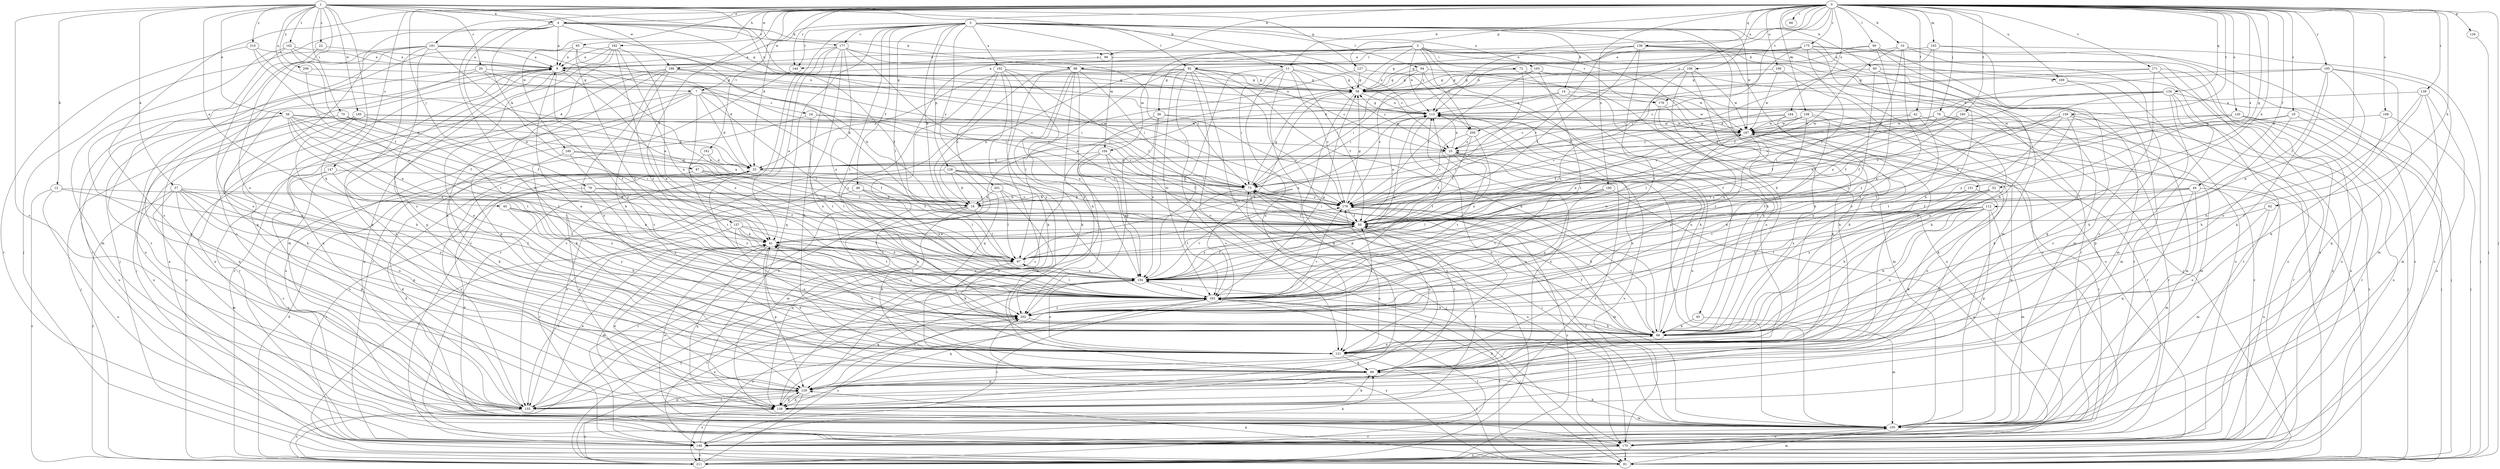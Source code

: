 strict digraph  {
0;
1;
2;
3;
4;
7;
8;
10;
11;
12;
14;
16;
19;
20;
22;
24;
25;
33;
37;
39;
40;
41;
42;
44;
45;
48;
50;
52;
56;
58;
60;
62;
65;
66;
68;
70;
72;
73;
76;
79;
81;
86;
87;
88;
89;
90;
92;
94;
97;
103;
104;
105;
106;
108;
112;
113;
120;
121;
126;
127;
128;
129;
134;
136;
138;
139;
144;
146;
147;
151;
155;
157;
159;
160;
161;
162;
163;
164;
166;
168;
169;
170;
171;
175;
176;
177;
178;
180;
181;
182;
185;
186;
187;
190;
192;
193;
194;
195;
200;
201;
202;
209;
210;
211;
0 -> 4  [label=a];
0 -> 10  [label=b];
0 -> 11  [label=b];
0 -> 19  [label=c];
0 -> 33  [label=d];
0 -> 42  [label=f];
0 -> 44  [label=f];
0 -> 52  [label=g];
0 -> 60  [label=h];
0 -> 62  [label=h];
0 -> 65  [label=h];
0 -> 66  [label=h];
0 -> 68  [label=i];
0 -> 76  [label=j];
0 -> 79  [label=j];
0 -> 81  [label=j];
0 -> 86  [label=k];
0 -> 90  [label=l];
0 -> 103  [label=m];
0 -> 106  [label=n];
0 -> 108  [label=n];
0 -> 112  [label=n];
0 -> 113  [label=n];
0 -> 120  [label=o];
0 -> 126  [label=p];
0 -> 127  [label=p];
0 -> 134  [label=q];
0 -> 136  [label=q];
0 -> 139  [label=r];
0 -> 144  [label=r];
0 -> 147  [label=s];
0 -> 151  [label=s];
0 -> 155  [label=s];
0 -> 157  [label=t];
0 -> 159  [label=t];
0 -> 160  [label=t];
0 -> 161  [label=t];
0 -> 164  [label=u];
0 -> 166  [label=u];
0 -> 168  [label=u];
0 -> 169  [label=u];
0 -> 171  [label=v];
0 -> 175  [label=v];
0 -> 176  [label=v];
0 -> 180  [label=w];
0 -> 181  [label=w];
0 -> 182  [label=w];
0 -> 190  [label=x];
0 -> 195  [label=y];
0 -> 200  [label=y];
1 -> 4  [label=a];
1 -> 7  [label=a];
1 -> 11  [label=b];
1 -> 12  [label=b];
1 -> 20  [label=c];
1 -> 22  [label=c];
1 -> 37  [label=e];
1 -> 39  [label=e];
1 -> 40  [label=e];
1 -> 66  [label=h];
1 -> 70  [label=i];
1 -> 113  [label=n];
1 -> 121  [label=o];
1 -> 127  [label=p];
1 -> 155  [label=s];
1 -> 162  [label=t];
1 -> 176  [label=v];
1 -> 185  [label=w];
1 -> 186  [label=w];
1 -> 209  [label=z];
1 -> 210  [label=z];
2 -> 7  [label=a];
2 -> 41  [label=e];
2 -> 45  [label=f];
2 -> 56  [label=g];
2 -> 72  [label=i];
2 -> 92  [label=l];
2 -> 104  [label=m];
2 -> 113  [label=n];
2 -> 121  [label=o];
2 -> 144  [label=r];
2 -> 169  [label=u];
2 -> 170  [label=u];
2 -> 176  [label=v];
2 -> 200  [label=y];
3 -> 14  [label=b];
3 -> 16  [label=b];
3 -> 48  [label=f];
3 -> 66  [label=h];
3 -> 92  [label=l];
3 -> 94  [label=l];
3 -> 97  [label=l];
3 -> 104  [label=m];
3 -> 105  [label=m];
3 -> 128  [label=p];
3 -> 129  [label=p];
3 -> 138  [label=q];
3 -> 144  [label=r];
3 -> 146  [label=r];
3 -> 163  [label=t];
3 -> 177  [label=v];
3 -> 186  [label=w];
3 -> 187  [label=w];
3 -> 192  [label=x];
3 -> 193  [label=x];
3 -> 200  [label=y];
3 -> 201  [label=y];
4 -> 8  [label=a];
4 -> 41  [label=e];
4 -> 58  [label=g];
4 -> 66  [label=h];
4 -> 81  [label=j];
4 -> 86  [label=k];
4 -> 87  [label=k];
4 -> 88  [label=k];
4 -> 138  [label=q];
4 -> 177  [label=v];
4 -> 178  [label=v];
7 -> 24  [label=c];
7 -> 33  [label=d];
7 -> 73  [label=i];
7 -> 97  [label=l];
7 -> 146  [label=r];
7 -> 170  [label=u];
7 -> 194  [label=x];
7 -> 211  [label=z];
8 -> 58  [label=g];
8 -> 81  [label=j];
8 -> 121  [label=o];
8 -> 194  [label=x];
8 -> 202  [label=y];
10 -> 50  [label=f];
10 -> 88  [label=k];
10 -> 155  [label=s];
10 -> 163  [label=t];
10 -> 194  [label=x];
10 -> 211  [label=z];
11 -> 25  [label=c];
11 -> 50  [label=f];
11 -> 58  [label=g];
11 -> 73  [label=i];
11 -> 121  [label=o];
11 -> 138  [label=q];
11 -> 178  [label=v];
11 -> 194  [label=x];
12 -> 16  [label=b];
12 -> 163  [label=t];
12 -> 170  [label=u];
12 -> 211  [label=z];
14 -> 66  [label=h];
14 -> 73  [label=i];
14 -> 113  [label=n];
14 -> 211  [label=z];
16 -> 50  [label=f];
16 -> 89  [label=k];
16 -> 97  [label=l];
16 -> 138  [label=q];
16 -> 146  [label=r];
19 -> 66  [label=h];
19 -> 81  [label=j];
19 -> 178  [label=v];
19 -> 187  [label=w];
20 -> 58  [label=g];
20 -> 73  [label=i];
20 -> 121  [label=o];
20 -> 155  [label=s];
20 -> 178  [label=v];
22 -> 8  [label=a];
22 -> 121  [label=o];
24 -> 89  [label=k];
24 -> 163  [label=t];
24 -> 178  [label=v];
24 -> 187  [label=w];
25 -> 33  [label=d];
25 -> 50  [label=f];
25 -> 113  [label=n];
25 -> 146  [label=r];
25 -> 163  [label=t];
25 -> 170  [label=u];
33 -> 73  [label=i];
33 -> 138  [label=q];
33 -> 155  [label=s];
33 -> 202  [label=y];
37 -> 105  [label=m];
37 -> 121  [label=o];
37 -> 129  [label=p];
37 -> 155  [label=s];
37 -> 178  [label=v];
37 -> 194  [label=x];
37 -> 202  [label=y];
37 -> 211  [label=z];
39 -> 33  [label=d];
39 -> 41  [label=e];
39 -> 50  [label=f];
39 -> 97  [label=l];
39 -> 138  [label=q];
39 -> 163  [label=t];
39 -> 170  [label=u];
39 -> 187  [label=w];
39 -> 194  [label=x];
40 -> 41  [label=e];
40 -> 50  [label=f];
40 -> 66  [label=h];
40 -> 202  [label=y];
41 -> 97  [label=l];
41 -> 105  [label=m];
41 -> 129  [label=p];
41 -> 138  [label=q];
41 -> 155  [label=s];
41 -> 163  [label=t];
42 -> 66  [label=h];
42 -> 178  [label=v];
42 -> 187  [label=w];
42 -> 202  [label=y];
44 -> 16  [label=b];
44 -> 50  [label=f];
44 -> 105  [label=m];
44 -> 138  [label=q];
44 -> 170  [label=u];
44 -> 178  [label=v];
45 -> 66  [label=h];
45 -> 105  [label=m];
48 -> 97  [label=l];
48 -> 146  [label=r];
48 -> 178  [label=v];
48 -> 194  [label=x];
50 -> 41  [label=e];
50 -> 73  [label=i];
50 -> 113  [label=n];
50 -> 121  [label=o];
50 -> 194  [label=x];
52 -> 16  [label=b];
52 -> 50  [label=f];
52 -> 66  [label=h];
52 -> 129  [label=p];
52 -> 202  [label=y];
56 -> 155  [label=s];
56 -> 178  [label=v];
56 -> 187  [label=w];
56 -> 194  [label=x];
56 -> 202  [label=y];
58 -> 113  [label=n];
58 -> 129  [label=p];
58 -> 163  [label=t];
58 -> 187  [label=w];
60 -> 58  [label=g];
60 -> 105  [label=m];
60 -> 163  [label=t];
60 -> 211  [label=z];
62 -> 50  [label=f];
62 -> 105  [label=m];
62 -> 121  [label=o];
65 -> 8  [label=a];
65 -> 33  [label=d];
65 -> 50  [label=f];
65 -> 81  [label=j];
65 -> 163  [label=t];
66 -> 8  [label=a];
66 -> 50  [label=f];
66 -> 73  [label=i];
66 -> 113  [label=n];
66 -> 121  [label=o];
66 -> 178  [label=v];
66 -> 194  [label=x];
70 -> 81  [label=j];
70 -> 163  [label=t];
70 -> 178  [label=v];
70 -> 187  [label=w];
72 -> 58  [label=g];
72 -> 81  [label=j];
72 -> 97  [label=l];
72 -> 170  [label=u];
73 -> 58  [label=g];
73 -> 66  [label=h];
73 -> 163  [label=t];
73 -> 170  [label=u];
73 -> 178  [label=v];
76 -> 33  [label=d];
76 -> 50  [label=f];
76 -> 73  [label=i];
76 -> 105  [label=m];
76 -> 146  [label=r];
76 -> 187  [label=w];
79 -> 16  [label=b];
79 -> 50  [label=f];
79 -> 146  [label=r];
79 -> 202  [label=y];
81 -> 105  [label=m];
81 -> 129  [label=p];
81 -> 163  [label=t];
81 -> 202  [label=y];
86 -> 113  [label=n];
86 -> 202  [label=y];
87 -> 50  [label=f];
87 -> 73  [label=i];
87 -> 97  [label=l];
87 -> 170  [label=u];
88 -> 16  [label=b];
88 -> 58  [label=g];
88 -> 66  [label=h];
88 -> 73  [label=i];
88 -> 89  [label=k];
88 -> 113  [label=n];
88 -> 194  [label=x];
88 -> 202  [label=y];
88 -> 211  [label=z];
89 -> 41  [label=e];
89 -> 66  [label=h];
89 -> 113  [label=n];
89 -> 129  [label=p];
89 -> 178  [label=v];
90 -> 8  [label=a];
90 -> 58  [label=g];
90 -> 66  [label=h];
90 -> 138  [label=q];
90 -> 202  [label=y];
92 -> 16  [label=b];
92 -> 25  [label=c];
92 -> 33  [label=d];
92 -> 58  [label=g];
92 -> 66  [label=h];
92 -> 97  [label=l];
92 -> 121  [label=o];
92 -> 155  [label=s];
92 -> 163  [label=t];
92 -> 170  [label=u];
92 -> 211  [label=z];
94 -> 58  [label=g];
94 -> 66  [label=h];
94 -> 73  [label=i];
94 -> 89  [label=k];
94 -> 178  [label=v];
97 -> 8  [label=a];
97 -> 66  [label=h];
97 -> 113  [label=n];
97 -> 194  [label=x];
103 -> 8  [label=a];
103 -> 50  [label=f];
103 -> 73  [label=i];
103 -> 81  [label=j];
103 -> 202  [label=y];
104 -> 33  [label=d];
104 -> 50  [label=f];
104 -> 81  [label=j];
104 -> 129  [label=p];
104 -> 170  [label=u];
104 -> 194  [label=x];
105 -> 25  [label=c];
105 -> 33  [label=d];
105 -> 41  [label=e];
105 -> 50  [label=f];
105 -> 73  [label=i];
105 -> 89  [label=k];
105 -> 113  [label=n];
105 -> 146  [label=r];
105 -> 170  [label=u];
105 -> 187  [label=w];
106 -> 58  [label=g];
106 -> 66  [label=h];
106 -> 187  [label=w];
106 -> 194  [label=x];
106 -> 202  [label=y];
108 -> 97  [label=l];
108 -> 146  [label=r];
108 -> 163  [label=t];
108 -> 178  [label=v];
108 -> 187  [label=w];
108 -> 194  [label=x];
112 -> 41  [label=e];
112 -> 50  [label=f];
112 -> 66  [label=h];
112 -> 89  [label=k];
112 -> 97  [label=l];
112 -> 105  [label=m];
112 -> 121  [label=o];
112 -> 129  [label=p];
112 -> 163  [label=t];
112 -> 194  [label=x];
113 -> 58  [label=g];
113 -> 66  [label=h];
113 -> 163  [label=t];
113 -> 187  [label=w];
120 -> 50  [label=f];
120 -> 81  [label=j];
120 -> 146  [label=r];
120 -> 170  [label=u];
120 -> 187  [label=w];
120 -> 194  [label=x];
121 -> 41  [label=e];
121 -> 81  [label=j];
121 -> 89  [label=k];
126 -> 81  [label=j];
127 -> 58  [label=g];
127 -> 155  [label=s];
127 -> 187  [label=w];
128 -> 16  [label=b];
128 -> 73  [label=i];
128 -> 105  [label=m];
128 -> 155  [label=s];
128 -> 163  [label=t];
128 -> 178  [label=v];
129 -> 8  [label=a];
129 -> 113  [label=n];
129 -> 138  [label=q];
129 -> 155  [label=s];
129 -> 163  [label=t];
129 -> 211  [label=z];
134 -> 41  [label=e];
134 -> 81  [label=j];
134 -> 105  [label=m];
134 -> 113  [label=n];
134 -> 129  [label=p];
134 -> 163  [label=t];
134 -> 170  [label=u];
134 -> 178  [label=v];
136 -> 8  [label=a];
136 -> 50  [label=f];
136 -> 58  [label=g];
136 -> 105  [label=m];
136 -> 146  [label=r];
136 -> 163  [label=t];
136 -> 178  [label=v];
136 -> 211  [label=z];
138 -> 41  [label=e];
138 -> 50  [label=f];
138 -> 73  [label=i];
138 -> 89  [label=k];
138 -> 105  [label=m];
138 -> 129  [label=p];
138 -> 211  [label=z];
139 -> 66  [label=h];
139 -> 89  [label=k];
139 -> 105  [label=m];
139 -> 113  [label=n];
139 -> 170  [label=u];
144 -> 146  [label=r];
146 -> 8  [label=a];
146 -> 89  [label=k];
146 -> 202  [label=y];
146 -> 211  [label=z];
147 -> 73  [label=i];
147 -> 129  [label=p];
147 -> 155  [label=s];
147 -> 202  [label=y];
151 -> 121  [label=o];
151 -> 178  [label=v];
151 -> 202  [label=y];
155 -> 8  [label=a];
155 -> 33  [label=d];
155 -> 41  [label=e];
155 -> 113  [label=n];
155 -> 129  [label=p];
155 -> 202  [label=y];
155 -> 211  [label=z];
157 -> 41  [label=e];
157 -> 81  [label=j];
157 -> 97  [label=l];
157 -> 121  [label=o];
157 -> 163  [label=t];
157 -> 194  [label=x];
159 -> 41  [label=e];
159 -> 50  [label=f];
159 -> 89  [label=k];
159 -> 105  [label=m];
159 -> 163  [label=t];
159 -> 187  [label=w];
159 -> 211  [label=z];
160 -> 50  [label=f];
160 -> 146  [label=r];
160 -> 178  [label=v];
160 -> 187  [label=w];
161 -> 33  [label=d];
161 -> 50  [label=f];
161 -> 163  [label=t];
162 -> 8  [label=a];
162 -> 50  [label=f];
162 -> 105  [label=m];
162 -> 113  [label=n];
162 -> 138  [label=q];
163 -> 58  [label=g];
163 -> 81  [label=j];
163 -> 97  [label=l];
163 -> 138  [label=q];
163 -> 146  [label=r];
163 -> 202  [label=y];
164 -> 25  [label=c];
164 -> 33  [label=d];
164 -> 66  [label=h];
164 -> 81  [label=j];
164 -> 187  [label=w];
166 -> 58  [label=g];
166 -> 121  [label=o];
166 -> 187  [label=w];
168 -> 66  [label=h];
168 -> 81  [label=j];
168 -> 187  [label=w];
169 -> 146  [label=r];
169 -> 170  [label=u];
170 -> 8  [label=a];
170 -> 33  [label=d];
170 -> 81  [label=j];
170 -> 211  [label=z];
171 -> 25  [label=c];
171 -> 58  [label=g];
171 -> 146  [label=r];
171 -> 155  [label=s];
171 -> 170  [label=u];
175 -> 8  [label=a];
175 -> 33  [label=d];
175 -> 66  [label=h];
175 -> 73  [label=i];
175 -> 97  [label=l];
175 -> 113  [label=n];
175 -> 170  [label=u];
175 -> 211  [label=z];
176 -> 89  [label=k];
176 -> 105  [label=m];
176 -> 121  [label=o];
177 -> 8  [label=a];
177 -> 25  [label=c];
177 -> 41  [label=e];
177 -> 50  [label=f];
177 -> 73  [label=i];
177 -> 89  [label=k];
177 -> 121  [label=o];
177 -> 146  [label=r];
177 -> 194  [label=x];
178 -> 50  [label=f];
178 -> 58  [label=g];
178 -> 105  [label=m];
178 -> 211  [label=z];
180 -> 33  [label=d];
180 -> 89  [label=k];
180 -> 97  [label=l];
180 -> 163  [label=t];
181 -> 8  [label=a];
181 -> 16  [label=b];
181 -> 50  [label=f];
181 -> 121  [label=o];
181 -> 129  [label=p];
181 -> 146  [label=r];
181 -> 155  [label=s];
181 -> 163  [label=t];
181 -> 170  [label=u];
182 -> 8  [label=a];
182 -> 41  [label=e];
182 -> 89  [label=k];
182 -> 105  [label=m];
182 -> 129  [label=p];
182 -> 163  [label=t];
182 -> 194  [label=x];
185 -> 25  [label=c];
185 -> 50  [label=f];
185 -> 66  [label=h];
185 -> 89  [label=k];
185 -> 170  [label=u];
185 -> 187  [label=w];
186 -> 16  [label=b];
186 -> 58  [label=g];
186 -> 66  [label=h];
186 -> 121  [label=o];
186 -> 129  [label=p];
186 -> 170  [label=u];
186 -> 178  [label=v];
186 -> 211  [label=z];
187 -> 25  [label=c];
187 -> 41  [label=e];
187 -> 50  [label=f];
187 -> 89  [label=k];
187 -> 146  [label=r];
187 -> 202  [label=y];
190 -> 16  [label=b];
190 -> 97  [label=l];
190 -> 163  [label=t];
190 -> 170  [label=u];
190 -> 202  [label=y];
192 -> 50  [label=f];
192 -> 58  [label=g];
192 -> 89  [label=k];
192 -> 138  [label=q];
192 -> 194  [label=x];
192 -> 202  [label=y];
192 -> 211  [label=z];
193 -> 58  [label=g];
193 -> 73  [label=i];
193 -> 81  [label=j];
193 -> 163  [label=t];
193 -> 170  [label=u];
193 -> 178  [label=v];
194 -> 41  [label=e];
194 -> 50  [label=f];
194 -> 113  [label=n];
194 -> 121  [label=o];
194 -> 138  [label=q];
194 -> 146  [label=r];
194 -> 163  [label=t];
194 -> 178  [label=v];
194 -> 187  [label=w];
195 -> 33  [label=d];
195 -> 50  [label=f];
195 -> 58  [label=g];
195 -> 89  [label=k];
195 -> 105  [label=m];
195 -> 121  [label=o];
195 -> 138  [label=q];
200 -> 25  [label=c];
200 -> 50  [label=f];
200 -> 178  [label=v];
200 -> 194  [label=x];
201 -> 16  [label=b];
201 -> 97  [label=l];
201 -> 121  [label=o];
201 -> 178  [label=v];
202 -> 41  [label=e];
202 -> 50  [label=f];
202 -> 66  [label=h];
202 -> 178  [label=v];
209 -> 41  [label=e];
209 -> 58  [label=g];
210 -> 8  [label=a];
210 -> 16  [label=b];
210 -> 33  [label=d];
210 -> 146  [label=r];
211 -> 33  [label=d];
211 -> 163  [label=t];
211 -> 194  [label=x];
211 -> 202  [label=y];
}
